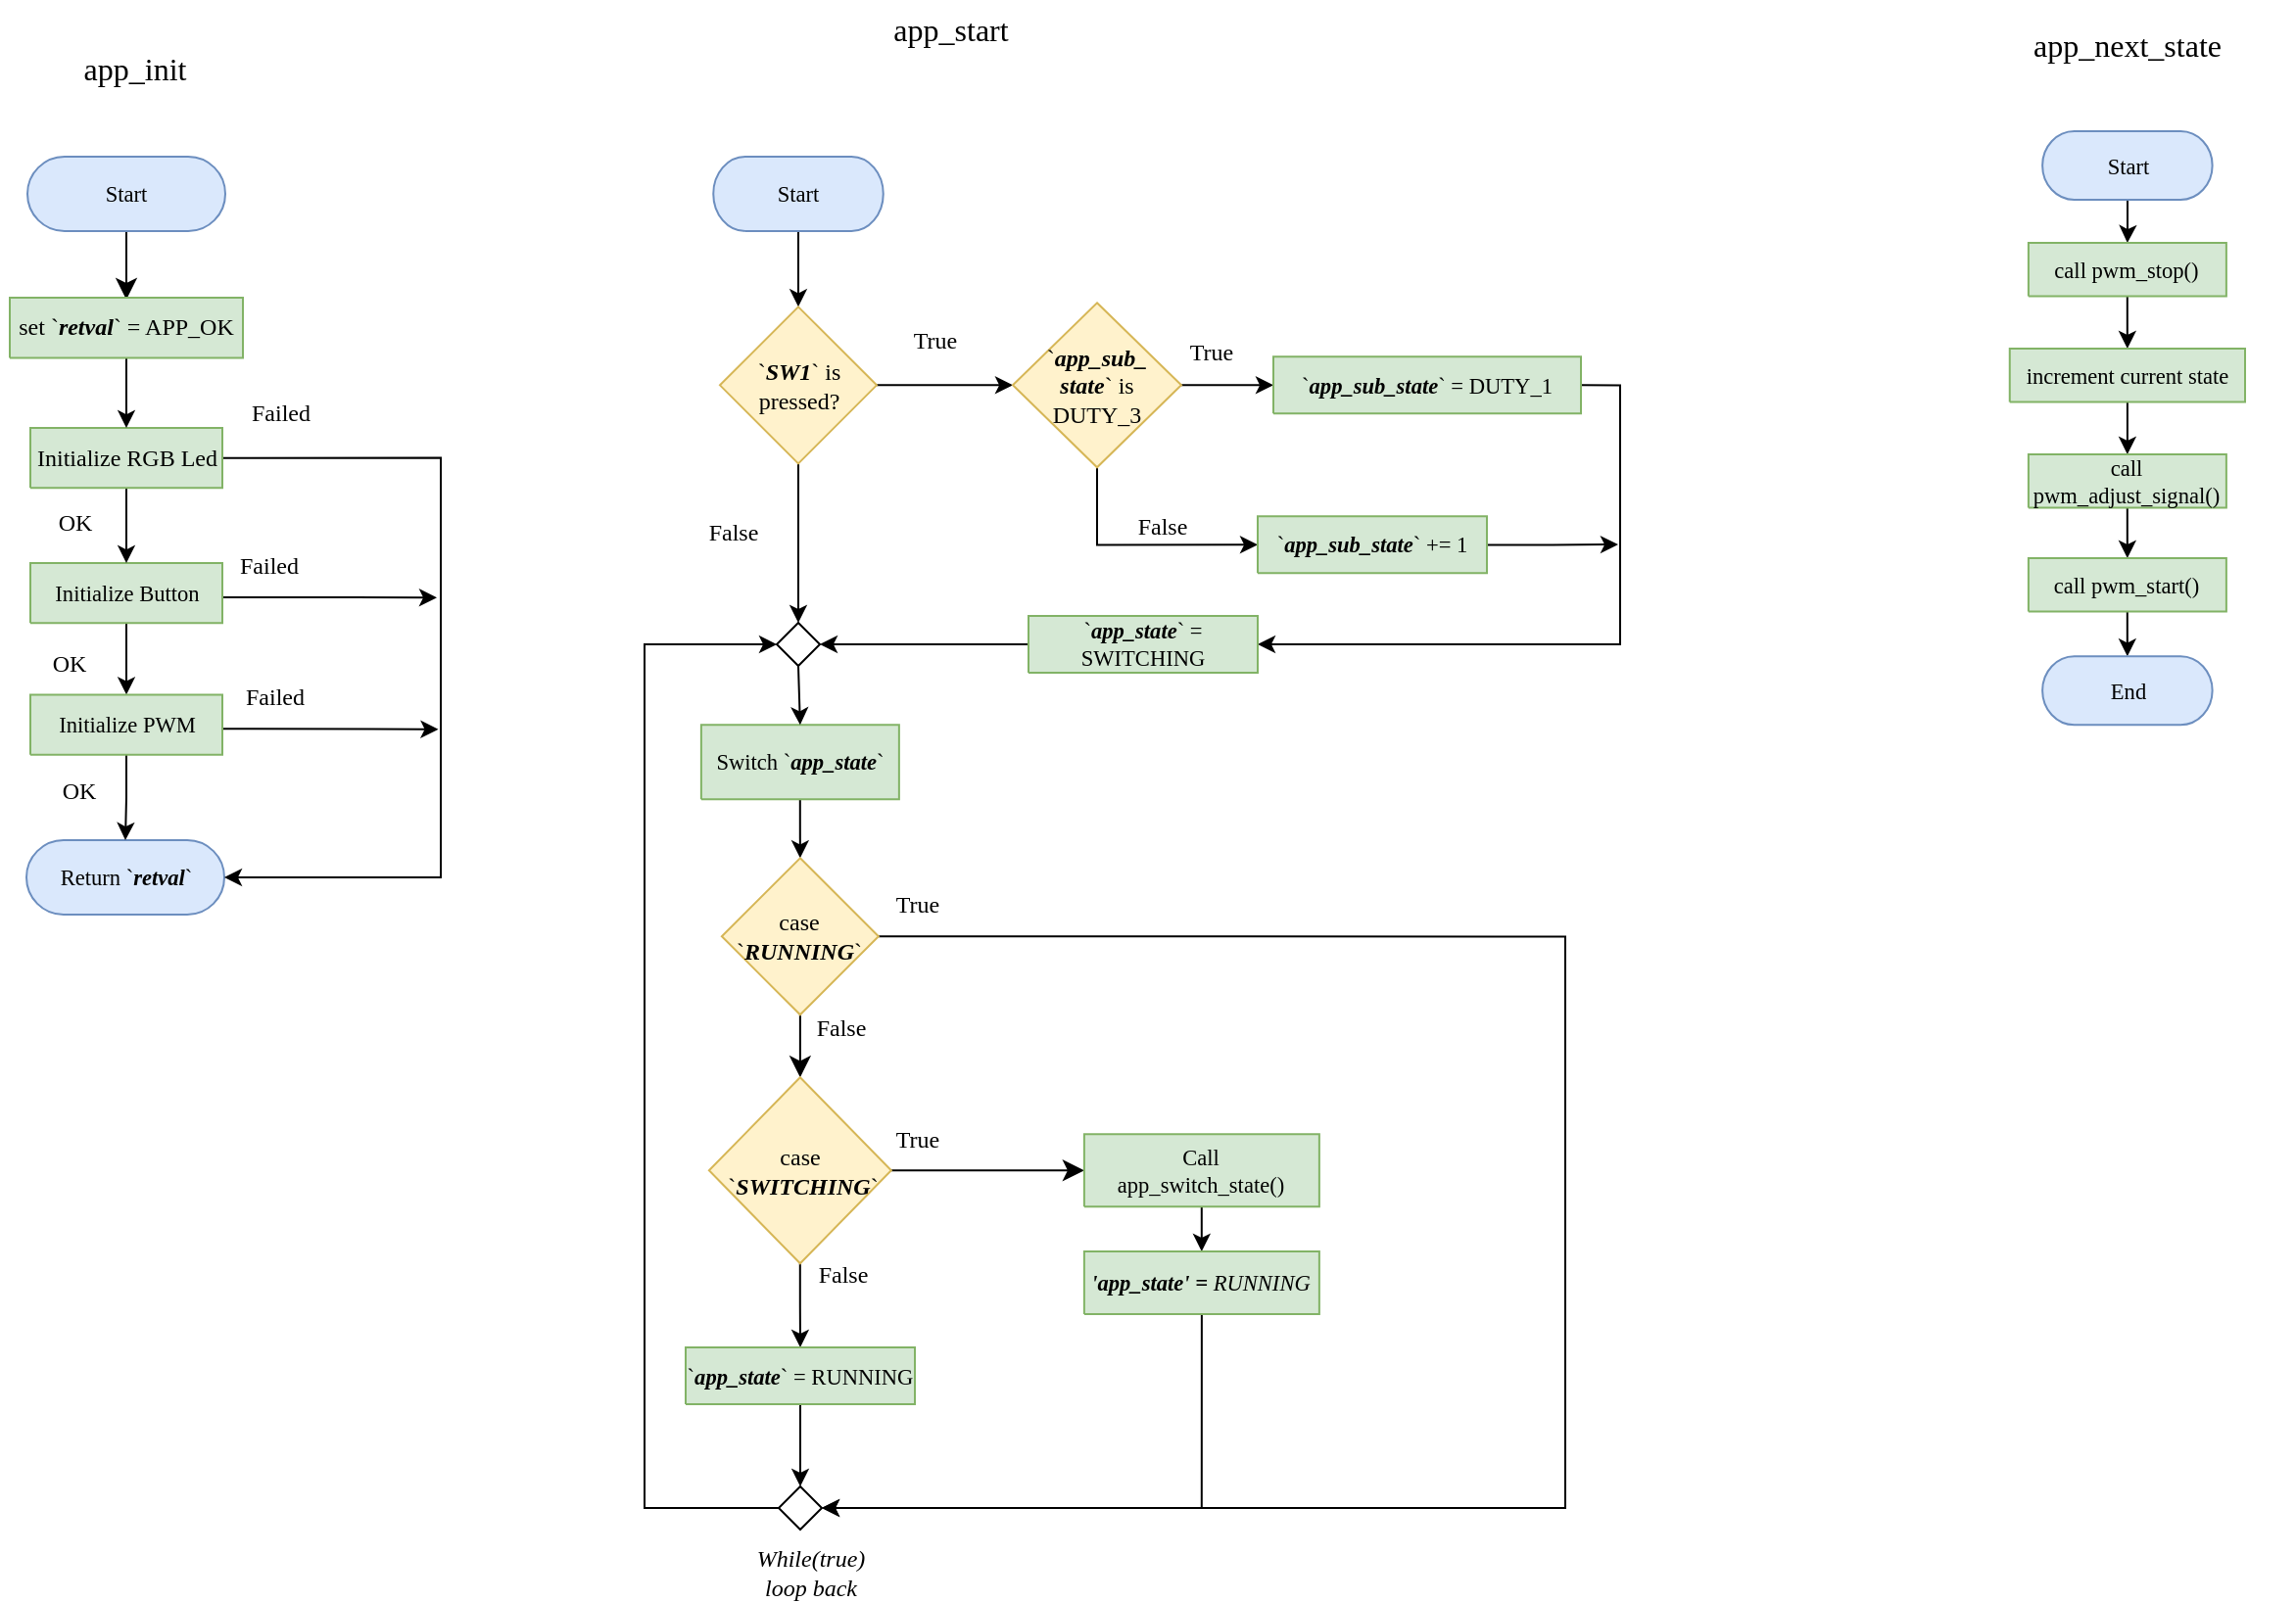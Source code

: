<mxfile version="21.5.0" type="device">
  <diagram name="Page-1" id="7oLeeqB4X83rpsUO6XK-">
    <mxGraphModel dx="1845" dy="2395" grid="0" gridSize="10" guides="1" tooltips="1" connect="1" arrows="1" fold="1" page="1" pageScale="1" pageWidth="827" pageHeight="1169" math="0" shadow="0">
      <root>
        <mxCell id="0" />
        <mxCell id="1" parent="0" />
        <mxCell id="lFIIQ00Y4gTMDogE_Xks-12" style="edgeStyle=none;curved=1;rounded=0;orthogonalLoop=1;jettySize=auto;html=1;entryX=0.5;entryY=0;entryDx=0;entryDy=0;entryPerimeter=0;fontSize=12;startSize=8;endSize=8;" parent="1" source="Cari82qWPhB8FJyJu9n--68" edge="1">
          <mxGeometry relative="1" as="geometry">
            <mxPoint x="-754.5" y="-1004" as="targetPoint" />
          </mxGeometry>
        </mxCell>
        <UserObject label="&lt;div style=&quot;font-size: 1px&quot;&gt;&lt;font style=&quot;font-size: 11.29px; direction: ltr; letter-spacing: 0px; line-height: 120%; opacity: 1;&quot;&gt;Start&lt;br&gt;&lt;/font&gt;&lt;/div&gt;" Function="EN_DIO_Error_T DIO_init(uint8_t pinNumber, EN_DIO_PORT_T portNumber, EN_DIO_DIRECTION_T direction);" tags="Flowchart" id="Cari82qWPhB8FJyJu9n--68">
          <mxCell style="verticalAlign=middle;align=center;overflow=width;vsdxID=30;fillColor=#dae8fc;shape=stencil(tVLREoIgEPwaHnEQxsl3s/9gEpSJwDko7e+DsEkze2l627vdu5uFRaxyHe8FosR5sCcxqMZ3iO0Rpcp0ApQPCLEasUpaEC3Yi2lS3fOojOhsr3HDmObyMtsVcYqS29Qh5FEfklwrM5OXeUa/yjkcAwfr7TDpiyTfXvjkMR+Vw2A998qaBac5tAKHU1hq3i4oNwjRr9ofvayt/+Rk+yX/4iWA159KpXWKxJx/z0Bopfyw+g4=);strokeColor=#6c8ebf;spacingTop=-1;spacingBottom=-1;spacingLeft=-1;spacingRight=-1;points=[[0.5,1,0],[0.5,0,0],[0,0.5,0],[1,0.5,0]];labelBackgroundColor=none;rounded=1;html=1;whiteSpace=wrap;fontFamily=Calibri;" parent="1" vertex="1">
            <mxGeometry x="-805" y="-1077" width="101" height="38" as="geometry" />
          </mxCell>
        </UserObject>
        <mxCell id="MiLEQ-yQkrviwAs_aEzq-80" value="app_init" style="text;html=1;strokeColor=none;fillColor=none;align=center;verticalAlign=middle;whiteSpace=wrap;rounded=0;fontSize=16;fontFamily=Calibri;" parent="1" vertex="1">
          <mxGeometry x="-819" y="-1137" width="138" height="30" as="geometry" />
        </mxCell>
        <mxCell id="VFEfzSZ_7FpAjkqAnIdG-19" style="edgeStyle=orthogonalEdgeStyle;rounded=0;orthogonalLoop=1;jettySize=auto;html=1;entryX=0.5;entryY=0;entryDx=0;entryDy=0;entryPerimeter=0;" edge="1" parent="1" source="Cari82qWPhB8FJyJu9n--73" target="lFIIQ00Y4gTMDogE_Xks-105">
          <mxGeometry relative="1" as="geometry" />
        </mxCell>
        <UserObject label="&lt;div style=&quot;font-size: 1px&quot;&gt;&lt;font style=&quot;font-size: 11.29px; direction: ltr; letter-spacing: 0px; line-height: 120%; opacity: 1;&quot;&gt;Start&lt;br&gt;&lt;/font&gt;&lt;/div&gt;" Function="EN_DIO_Error_T DIO_write(uint8_t pinNumber, EN_DIO_PORT_T portNumber, uint8_t value); " tags="Flowchart" id="Cari82qWPhB8FJyJu9n--73">
          <mxCell style="verticalAlign=middle;align=center;overflow=width;vsdxID=152;fillColor=#dae8fc;shape=stencil(tVLREoIgEPwaHnEQxsl3s/9gEpSJwDko7e+DsEkze2l627vdu5uFRaxyHe8FosR5sCcxqMZ3iO0Rpcp0ApQPCLEasUpaEC3Yi2lS3fOojOhsr3HDmObyMtsVcYqS29Qh5FEfklwrM5OXeUa/yjkcAwfr7TDpiyTfXvjkMR+Vw2A998qaBac5tAKHU1hq3i4oNwjRr9ofvayt/+Rk+yX/4iWA159KpXWKxJx/z0Bopfyw+g4=);strokeColor=#6c8ebf;spacingTop=-1;spacingBottom=-1;spacingLeft=-1;spacingRight=-1;points=[[0.5,1,0],[0.5,0,0],[0,0.5,0],[1,0.5,0]];labelBackgroundColor=none;rounded=1;html=1;whiteSpace=wrap;fontFamily=Calibri;" parent="1" vertex="1">
            <mxGeometry x="223.56" y="-1090" width="86.75" height="35" as="geometry" />
          </mxCell>
        </UserObject>
        <UserObject label="&lt;div style=&quot;font-size: 1px&quot;&gt;&lt;font style=&quot;font-size: 11.29px; direction: ltr; letter-spacing: 0px; line-height: 120%; opacity: 1;&quot;&gt;Return `&lt;i style=&quot;font-weight: bold;&quot;&gt;retval&lt;/i&gt;`&lt;br&gt;&lt;/font&gt;&lt;/div&gt;" Function="EN_DIO_Error_T DIO_init(uint8_t pinNumber, EN_DIO_PORT_T portNumber, EN_DIO_DIRECTION_T direction);" tags="Flowchart" id="lFIIQ00Y4gTMDogE_Xks-2">
          <mxCell style="verticalAlign=middle;align=center;overflow=width;vsdxID=30;fillColor=#dae8fc;shape=stencil(tVLREoIgEPwaHnEQxsl3s/9gEpSJwDko7e+DsEkze2l627vdu5uFRaxyHe8FosR5sCcxqMZ3iO0Rpcp0ApQPCLEasUpaEC3Yi2lS3fOojOhsr3HDmObyMtsVcYqS29Qh5FEfklwrM5OXeUa/yjkcAwfr7TDpiyTfXvjkMR+Vw2A998qaBac5tAKHU1hq3i4oNwjRr9ofvayt/+Rk+yX/4iWA159KpXWKxJx/z0Bopfyw+g4=);strokeColor=#6c8ebf;spacingTop=-1;spacingBottom=-1;spacingLeft=-1;spacingRight=-1;points=[[0.5,1,0],[0.5,0,0],[0,0.5,0],[1,0.5,0]];labelBackgroundColor=none;rounded=1;html=1;whiteSpace=wrap;fontFamily=Calibri;" parent="1" vertex="1">
            <mxGeometry x="-805.5" y="-728" width="101" height="38" as="geometry" />
          </mxCell>
        </UserObject>
        <mxCell id="VFEfzSZ_7FpAjkqAnIdG-20" style="edgeStyle=orthogonalEdgeStyle;rounded=0;orthogonalLoop=1;jettySize=auto;html=1;entryX=0.5;entryY=0;entryDx=0;entryDy=0;entryPerimeter=0;" edge="1" parent="1" source="lFIIQ00Y4gTMDogE_Xks-105" target="VFEfzSZ_7FpAjkqAnIdG-13">
          <mxGeometry relative="1" as="geometry" />
        </mxCell>
        <UserObject label="&lt;div style=&quot;font-size: 1px&quot;&gt;&lt;font style=&quot;font-size: 11.29px; direction: ltr; letter-spacing: 0px; line-height: 120%; opacity: 1;&quot;&gt;call pwm_stop()&lt;/font&gt;&lt;/div&gt;" Function="EN_DIO_Error_T DIO_port_write(EN_DIO_PORT_T portNumber, uint8_t byte, uint8_t mask)" tags="Flowchart" id="lFIIQ00Y4gTMDogE_Xks-105">
          <mxCell style="verticalAlign=middle;align=center;overflow=width;vsdxID=309;fillColor=#d5e8d4;shape=stencil(nZBLDoAgDERP0z3SIyjew0SURgSD+Lu9kMZoXLhwN9O+tukAlrNpJg1SzDH4QW/URgNYgZTkjA4UkwJUgGXng+6DX1zLfmoymdXo17xh5zmRJ6Q42BWCfc2oJfdAr+Yv+AP9Cb7OJ3H/2JG1HNGz/84klThPVCc=);strokeColor=#82b366;spacingTop=-1;spacingBottom=-1;spacingLeft=-1;spacingRight=-1;points=[[0,0.5,0],[1,0.5,0],[0.5,1,0],[0.5,0,0]];labelBackgroundColor=none;rounded=1;html=1;whiteSpace=wrap;fontFamily=Calibri;" parent="1" vertex="1">
            <mxGeometry x="216.44" y="-1033" width="101" height="27.3" as="geometry" />
          </mxCell>
        </UserObject>
        <mxCell id="2uxIIXQYkivUfwEPlcb4-50" value="" style="edgeStyle=orthogonalEdgeStyle;rounded=0;orthogonalLoop=1;jettySize=auto;html=1;" parent="1" edge="1">
          <mxGeometry relative="1" as="geometry">
            <mxPoint x="-737.5" y="-851.975" as="sourcePoint" />
            <mxPoint x="-596" y="-851.85" as="targetPoint" />
            <Array as="points">
              <mxPoint x="-638" y="-852" />
              <mxPoint x="-638" y="-852" />
            </Array>
          </mxGeometry>
        </mxCell>
        <mxCell id="2uxIIXQYkivUfwEPlcb4-53" style="edgeStyle=orthogonalEdgeStyle;rounded=0;orthogonalLoop=1;jettySize=auto;html=1;entryX=0.5;entryY=0;entryDx=0;entryDy=0;entryPerimeter=0;" parent="1" source="3IBphvjYudPTPOBFQOcQ-1" target="VOM82OgJhgnwIrokfdzb-215" edge="1">
          <mxGeometry relative="1" as="geometry">
            <mxPoint x="-755" y="-794" as="targetPoint" />
          </mxGeometry>
        </mxCell>
        <UserObject label="&lt;div style=&quot;&quot;&gt;&lt;span style=&quot;font-size: 11.29px;&quot;&gt;Initialize Button&lt;/span&gt;&lt;/div&gt;" Function="EN_DIO_Error_T DIO_toggle(uint8_t pinNumber, EN_DIO_PORT_T portNumber);  " tags="Flowchart" id="3IBphvjYudPTPOBFQOcQ-1">
          <mxCell style="verticalAlign=middle;align=center;overflow=width;vsdxID=274;fillColor=#d5e8d4;shape=stencil(nZBLDoAgDERP0z3SIyjew0SURgSD+Lu9kMZoXLhwN9O+tukAlrNpJg1SzDH4QW/URgNYgZTkjA4UkwJUgGXng+6DX1zLfmoymdXo17xh5zmRJ6Q42BWCfc2oJfdAr+Yv+AP9Cb7OJ3H/2JG1HNGz/84klThPVCc=);strokeColor=#82b366;spacingTop=-1;spacingBottom=-1;spacingLeft=-1;spacingRight=-1;points=[[0,0.5,0],[1,0.5,0],[0.5,1,0],[0.5,0,0]];labelBackgroundColor=none;rounded=1;html=1;whiteSpace=wrap;fontFamily=Calibri;" parent="1" vertex="1">
            <mxGeometry x="-803.5" y="-869.48" width="98" height="30.65" as="geometry" />
          </mxCell>
        </UserObject>
        <mxCell id="2uxIIXQYkivUfwEPlcb4-4" value="app_next_state" style="text;html=1;strokeColor=none;fillColor=none;align=center;verticalAlign=middle;whiteSpace=wrap;rounded=0;fontSize=16;fontColor=#000000;fontFamily=Calibri;" parent="1" vertex="1">
          <mxGeometry x="181.94" y="-1149" width="170" height="30" as="geometry" />
        </mxCell>
        <mxCell id="2uxIIXQYkivUfwEPlcb4-56" style="edgeStyle=orthogonalEdgeStyle;rounded=0;orthogonalLoop=1;jettySize=auto;html=1;entryX=0.5;entryY=0;entryDx=0;entryDy=0;entryPerimeter=0;" parent="1" source="2uxIIXQYkivUfwEPlcb4-45" target="3IBphvjYudPTPOBFQOcQ-1" edge="1">
          <mxGeometry relative="1" as="geometry" />
        </mxCell>
        <mxCell id="VFEfzSZ_7FpAjkqAnIdG-7" style="edgeStyle=orthogonalEdgeStyle;rounded=0;orthogonalLoop=1;jettySize=auto;html=1;entryX=1;entryY=0.5;entryDx=0;entryDy=0;entryPerimeter=0;exitX=1;exitY=0.5;exitDx=0;exitDy=0;exitPerimeter=0;" edge="1" parent="1" source="2uxIIXQYkivUfwEPlcb4-45" target="lFIIQ00Y4gTMDogE_Xks-2">
          <mxGeometry relative="1" as="geometry">
            <Array as="points">
              <mxPoint x="-594" y="-923" />
              <mxPoint x="-594" y="-709" />
            </Array>
          </mxGeometry>
        </mxCell>
        <UserObject label="&lt;div style=&quot;&quot;&gt;Initialize RGB Led&lt;br&gt;&lt;/div&gt;" Function="EN_DIO_Error_T DIO_toggle(uint8_t pinNumber, EN_DIO_PORT_T portNumber);  " tags="Flowchart" id="2uxIIXQYkivUfwEPlcb4-45">
          <mxCell style="verticalAlign=middle;align=center;overflow=width;vsdxID=274;fillColor=#d5e8d4;shape=stencil(nZBLDoAgDERP0z3SIyjew0SURgSD+Lu9kMZoXLhwN9O+tukAlrNpJg1SzDH4QW/URgNYgZTkjA4UkwJUgGXng+6DX1zLfmoymdXo17xh5zmRJ6Q42BWCfc2oJfdAr+Yv+AP9Cb7OJ3H/2JG1HNGz/84klThPVCc=);strokeColor=#82b366;spacingTop=-1;spacingBottom=-1;spacingLeft=-1;spacingRight=-1;points=[[0,0.5,0],[1,0.5,0],[0.5,1,0],[0.5,0,0]];labelBackgroundColor=none;rounded=1;html=1;whiteSpace=wrap;fontFamily=Calibri;" parent="1" vertex="1">
            <mxGeometry x="-803.5" y="-938.49" width="98" height="30.65" as="geometry" />
          </mxCell>
        </UserObject>
        <mxCell id="2uxIIXQYkivUfwEPlcb4-58" style="edgeStyle=orthogonalEdgeStyle;rounded=0;orthogonalLoop=1;jettySize=auto;html=1;entryX=0.5;entryY=0;entryDx=0;entryDy=0;entryPerimeter=0;" parent="1" source="2uxIIXQYkivUfwEPlcb4-46" target="2uxIIXQYkivUfwEPlcb4-45" edge="1">
          <mxGeometry relative="1" as="geometry" />
        </mxCell>
        <UserObject label="&lt;div style=&quot;&quot;&gt;set `&lt;i style=&quot;font-weight: bold;&quot;&gt;retval&lt;/i&gt;` = APP_OK&lt;br&gt;&lt;/div&gt;" Function="EN_DIO_Error_T DIO_toggle(uint8_t pinNumber, EN_DIO_PORT_T portNumber);  " tags="Flowchart" id="2uxIIXQYkivUfwEPlcb4-46">
          <mxCell style="verticalAlign=middle;align=center;overflow=width;vsdxID=274;fillColor=#d5e8d4;shape=stencil(nZBLDoAgDERP0z3SIyjew0SURgSD+Lu9kMZoXLhwN9O+tukAlrNpJg1SzDH4QW/URgNYgZTkjA4UkwJUgGXng+6DX1zLfmoymdXo17xh5zmRJ6Q42BWCfc2oJfdAr+Yv+AP9Cb7OJ3H/2JG1HNGz/84klThPVCc=);strokeColor=#82b366;spacingTop=-1;spacingBottom=-1;spacingLeft=-1;spacingRight=-1;points=[[0,0.5,0],[1,0.5,0],[0.5,1,0],[0.5,0,0]];labelBackgroundColor=none;rounded=1;html=1;whiteSpace=wrap;fontFamily=Calibri;" parent="1" vertex="1">
            <mxGeometry x="-814" y="-1004.96" width="119" height="30.65" as="geometry" />
          </mxCell>
        </UserObject>
        <mxCell id="2uxIIXQYkivUfwEPlcb4-47" value="OK" style="text;html=1;strokeColor=none;fillColor=none;align=center;verticalAlign=middle;whiteSpace=wrap;rounded=0;fontSize=12;fontFamily=Calibri;" parent="1" vertex="1">
          <mxGeometry x="-803.5" y="-826.48" width="39" height="16" as="geometry" />
        </mxCell>
        <mxCell id="2uxIIXQYkivUfwEPlcb4-48" value="Failed" style="text;html=1;strokeColor=none;fillColor=none;align=center;verticalAlign=middle;whiteSpace=wrap;rounded=0;fontSize=12;fontFamily=Calibri;" parent="1" vertex="1">
          <mxGeometry x="-695" y="-954.49" width="39" height="16" as="geometry" />
        </mxCell>
        <mxCell id="2uxIIXQYkivUfwEPlcb4-52" value="Failed" style="text;html=1;strokeColor=none;fillColor=none;align=center;verticalAlign=middle;whiteSpace=wrap;rounded=0;fontSize=12;fontFamily=Calibri;" parent="1" vertex="1">
          <mxGeometry x="-701" y="-875.84" width="39" height="16" as="geometry" />
        </mxCell>
        <mxCell id="2uxIIXQYkivUfwEPlcb4-54" value="OK" style="text;html=1;strokeColor=none;fillColor=none;align=center;verticalAlign=middle;whiteSpace=wrap;rounded=0;fontSize=12;fontFamily=Calibri;" parent="1" vertex="1">
          <mxGeometry x="-800.5" y="-898" width="39" height="16" as="geometry" />
        </mxCell>
        <mxCell id="_9m3csE_K2MhUG1u3_6k-1" value="app_start" style="text;html=1;strokeColor=none;fillColor=none;align=center;verticalAlign=middle;whiteSpace=wrap;rounded=0;fontSize=16;fontColor=#000000;fontFamily=Calibri;" parent="1" vertex="1">
          <mxGeometry x="-408.69" y="-1157" width="151" height="30" as="geometry" />
        </mxCell>
        <mxCell id="VOM82OgJhgnwIrokfdzb-145" style="edgeStyle=orthogonalEdgeStyle;rounded=0;orthogonalLoop=1;jettySize=auto;html=1;entryX=0.5;entryY=0;entryDx=0;entryDy=0;" parent="1" source="VOM82OgJhgnwIrokfdzb-146" target="VOM82OgJhgnwIrokfdzb-149" edge="1">
          <mxGeometry relative="1" as="geometry">
            <mxPoint x="-411.5" y="-1041" as="targetPoint" />
          </mxGeometry>
        </mxCell>
        <UserObject label="&lt;div style=&quot;font-size: 1px&quot;&gt;&lt;font style=&quot;font-size: 11.29px; direction: ltr; letter-spacing: 0px; line-height: 120%; opacity: 1;&quot;&gt;Start&lt;br&gt;&lt;/font&gt;&lt;/div&gt;" Function="EN_DIO_Error_T DIO_write(uint8_t pinNumber, EN_DIO_PORT_T portNumber, uint8_t value); " tags="Flowchart" id="VOM82OgJhgnwIrokfdzb-146">
          <mxCell style="verticalAlign=middle;align=center;overflow=width;vsdxID=152;fillColor=#dae8fc;shape=stencil(tVLREoIgEPwaHnEQxsl3s/9gEpSJwDko7e+DsEkze2l627vdu5uFRaxyHe8FosR5sCcxqMZ3iO0Rpcp0ApQPCLEasUpaEC3Yi2lS3fOojOhsr3HDmObyMtsVcYqS29Qh5FEfklwrM5OXeUa/yjkcAwfr7TDpiyTfXvjkMR+Vw2A998qaBac5tAKHU1hq3i4oNwjRr9ofvayt/+Rk+yX/4iWA159KpXWKxJx/z0Bopfyw+g4=);strokeColor=#6c8ebf;spacingTop=-1;spacingBottom=-1;spacingLeft=-1;spacingRight=-1;points=[[0.5,1,0],[0.5,0,0],[0,0.5,0],[1,0.5,0]];labelBackgroundColor=none;rounded=1;html=1;whiteSpace=wrap;fontFamily=Calibri;" parent="1" vertex="1">
            <mxGeometry x="-454.876" y="-1077" width="86.752" height="38" as="geometry" />
          </mxCell>
        </UserObject>
        <mxCell id="VOM82OgJhgnwIrokfdzb-147" value="" style="edgeStyle=orthogonalEdgeStyle;rounded=0;orthogonalLoop=1;jettySize=auto;html=1;" parent="1" source="VOM82OgJhgnwIrokfdzb-149" target="VOM82OgJhgnwIrokfdzb-154" edge="1">
          <mxGeometry relative="1" as="geometry" />
        </mxCell>
        <mxCell id="VOM82OgJhgnwIrokfdzb-148" value="" style="edgeStyle=orthogonalEdgeStyle;rounded=0;orthogonalLoop=1;jettySize=auto;html=1;" parent="1" source="VOM82OgJhgnwIrokfdzb-149" target="VOM82OgJhgnwIrokfdzb-161" edge="1">
          <mxGeometry relative="1" as="geometry" />
        </mxCell>
        <mxCell id="VOM82OgJhgnwIrokfdzb-149" value="`&lt;b&gt;&lt;i&gt;SW1&lt;/i&gt;&lt;/b&gt;` is&lt;br&gt;pressed?" style="rhombus;whiteSpace=wrap;html=1;fontSize=12;fontFamily=Calibri;fillColor=#fff2cc;strokeColor=#d6b656;" parent="1" vertex="1">
          <mxGeometry x="-451.5" y="-1000.33" width="80" height="80" as="geometry" />
        </mxCell>
        <mxCell id="VOM82OgJhgnwIrokfdzb-150" value="True" style="text;html=1;strokeColor=none;fillColor=none;align=center;verticalAlign=middle;whiteSpace=wrap;rounded=0;fontSize=12;fontFamily=Calibri;" parent="1" vertex="1">
          <mxGeometry x="-361" y="-990.83" width="39" height="16" as="geometry" />
        </mxCell>
        <mxCell id="VOM82OgJhgnwIrokfdzb-151" value="False" style="text;html=1;strokeColor=none;fillColor=none;align=center;verticalAlign=middle;whiteSpace=wrap;rounded=0;fontSize=12;fontFamily=Calibri;" parent="1" vertex="1">
          <mxGeometry x="-464" y="-893.33" width="39" height="16" as="geometry" />
        </mxCell>
        <mxCell id="VOM82OgJhgnwIrokfdzb-152" value="" style="edgeStyle=orthogonalEdgeStyle;rounded=0;orthogonalLoop=1;jettySize=auto;html=1;" parent="1" source="VOM82OgJhgnwIrokfdzb-154" target="VOM82OgJhgnwIrokfdzb-156" edge="1">
          <mxGeometry relative="1" as="geometry" />
        </mxCell>
        <mxCell id="VOM82OgJhgnwIrokfdzb-153" style="edgeStyle=orthogonalEdgeStyle;rounded=0;orthogonalLoop=1;jettySize=auto;html=1;entryX=0;entryY=0.5;entryDx=0;entryDy=0;entryPerimeter=0;exitX=0.5;exitY=1;exitDx=0;exitDy=0;" parent="1" source="VOM82OgJhgnwIrokfdzb-154" target="VOM82OgJhgnwIrokfdzb-158" edge="1">
          <mxGeometry relative="1" as="geometry">
            <mxPoint x="-243.143" y="-878.854" as="targetPoint" />
          </mxGeometry>
        </mxCell>
        <mxCell id="VOM82OgJhgnwIrokfdzb-154" value="`&lt;b&gt;&lt;i&gt;app_sub_&lt;br&gt;state&lt;/i&gt;&lt;/b&gt;` is&lt;br&gt;DUTY_3" style="rhombus;whiteSpace=wrap;html=1;fontSize=12;fontFamily=Calibri;fillColor=#fff2cc;strokeColor=#d6b656;" parent="1" vertex="1">
          <mxGeometry x="-302" y="-1002.33" width="86" height="84" as="geometry" />
        </mxCell>
        <mxCell id="VOM82OgJhgnwIrokfdzb-155" style="edgeStyle=orthogonalEdgeStyle;rounded=0;orthogonalLoop=1;jettySize=auto;html=1;exitX=1;exitY=0.5;exitDx=0;exitDy=0;exitPerimeter=0;entryX=1;entryY=0.5;entryDx=0;entryDy=0;entryPerimeter=0;" parent="1" source="VOM82OgJhgnwIrokfdzb-156" target="VOM82OgJhgnwIrokfdzb-165" edge="1">
          <mxGeometry relative="1" as="geometry" />
        </mxCell>
        <UserObject label="&lt;div style=&quot;font-size: 1px&quot;&gt;&lt;font style=&quot;font-size: 11.29px; direction: ltr; letter-spacing: 0px; line-height: 120%; opacity: 1;&quot;&gt;`&lt;i style=&quot;font-weight: bold;&quot;&gt;app_sub_state&lt;/i&gt;` = DUTY_1&lt;/font&gt;&lt;/div&gt;" Function="EN_DIO_Error_T DIO_port_write(EN_DIO_PORT_T portNumber, uint8_t byte, uint8_t mask)" tags="Flowchart" id="VOM82OgJhgnwIrokfdzb-156">
          <mxCell style="verticalAlign=middle;align=center;overflow=width;vsdxID=309;fillColor=#d5e8d4;shape=stencil(nZBLDoAgDERP0z3SIyjew0SURgSD+Lu9kMZoXLhwN9O+tukAlrNpJg1SzDH4QW/URgNYgZTkjA4UkwJUgGXng+6DX1zLfmoymdXo17xh5zmRJ6Q42BWCfc2oJfdAr+Yv+AP9Cb7OJ3H/2JG1HNGz/84klThPVCc=);strokeColor=#82b366;spacingTop=-1;spacingBottom=-1;spacingLeft=-1;spacingRight=-1;points=[[0,0.5,0],[1,0.5,0],[0.5,1,0],[0.5,0,0]];labelBackgroundColor=none;rounded=1;html=1;whiteSpace=wrap;fontFamily=Calibri;" parent="1" vertex="1">
            <mxGeometry x="-169" y="-974.83" width="157" height="29" as="geometry" />
          </mxCell>
        </UserObject>
        <mxCell id="VOM82OgJhgnwIrokfdzb-157" style="edgeStyle=orthogonalEdgeStyle;rounded=0;orthogonalLoop=1;jettySize=auto;html=1;" parent="1" source="VOM82OgJhgnwIrokfdzb-158" edge="1">
          <mxGeometry relative="1" as="geometry">
            <mxPoint x="7" y="-879" as="targetPoint" />
          </mxGeometry>
        </mxCell>
        <UserObject label="&lt;div style=&quot;font-size: 1px&quot;&gt;&lt;font style=&quot;font-size: 11.29px; direction: ltr; letter-spacing: 0px; line-height: 120%; opacity: 1;&quot;&gt;`&lt;i style=&quot;font-weight: bold;&quot;&gt;app_sub_state&lt;/i&gt;` += 1&lt;/font&gt;&lt;/div&gt;" Function="EN_DIO_Error_T DIO_port_write(EN_DIO_PORT_T portNumber, uint8_t byte, uint8_t mask)" tags="Flowchart" id="VOM82OgJhgnwIrokfdzb-158">
          <mxCell style="verticalAlign=middle;align=center;overflow=width;vsdxID=309;fillColor=#d5e8d4;shape=stencil(nZBLDoAgDERP0z3SIyjew0SURgSD+Lu9kMZoXLhwN9O+tukAlrNpJg1SzDH4QW/URgNYgZTkjA4UkwJUgGXng+6DX1zLfmoymdXo17xh5zmRJ6Q42BWCfc2oJfdAr+Yv+AP9Cb7OJ3H/2JG1HNGz/84klThPVCc=);strokeColor=#82b366;spacingTop=-1;spacingBottom=-1;spacingLeft=-1;spacingRight=-1;points=[[0,0.5,0],[1,0.5,0],[0.5,1,0],[0.5,0,0]];labelBackgroundColor=none;rounded=1;html=1;whiteSpace=wrap;fontFamily=Calibri;" parent="1" vertex="1">
            <mxGeometry x="-177" y="-893.33" width="117" height="29" as="geometry" />
          </mxCell>
        </UserObject>
        <mxCell id="VOM82OgJhgnwIrokfdzb-159" value="True" style="text;html=1;strokeColor=none;fillColor=none;align=center;verticalAlign=middle;whiteSpace=wrap;rounded=0;fontSize=12;fontFamily=Calibri;" parent="1" vertex="1">
          <mxGeometry x="-220" y="-984.68" width="39" height="16" as="geometry" />
        </mxCell>
        <mxCell id="VOM82OgJhgnwIrokfdzb-160" value="False" style="text;html=1;strokeColor=none;fillColor=none;align=center;verticalAlign=middle;whiteSpace=wrap;rounded=0;fontSize=12;fontFamily=Calibri;" parent="1" vertex="1">
          <mxGeometry x="-245" y="-896.33" width="39" height="16" as="geometry" />
        </mxCell>
        <mxCell id="VOM82OgJhgnwIrokfdzb-161" value="" style="rhombus;whiteSpace=wrap;html=1;" parent="1" vertex="1">
          <mxGeometry x="-422.5" y="-839.0" width="22" height="22" as="geometry" />
        </mxCell>
        <mxCell id="VOM82OgJhgnwIrokfdzb-164" value="" style="edgeStyle=orthogonalEdgeStyle;rounded=0;orthogonalLoop=1;jettySize=auto;html=1;" parent="1" source="VOM82OgJhgnwIrokfdzb-165" target="VOM82OgJhgnwIrokfdzb-161" edge="1">
          <mxGeometry relative="1" as="geometry" />
        </mxCell>
        <UserObject label="&lt;div style=&quot;font-size: 1px&quot;&gt;&lt;font style=&quot;font-size: 11.29px; direction: ltr; letter-spacing: 0px; line-height: 120%; opacity: 1;&quot;&gt;`&lt;i style=&quot;font-weight: bold;&quot;&gt;app_state&lt;/i&gt;` = SWITCHING&lt;/font&gt;&lt;/div&gt;" Function="EN_DIO_Error_T DIO_port_write(EN_DIO_PORT_T portNumber, uint8_t byte, uint8_t mask)" tags="Flowchart" id="VOM82OgJhgnwIrokfdzb-165">
          <mxCell style="verticalAlign=middle;align=center;overflow=width;vsdxID=309;fillColor=#d5e8d4;shape=stencil(nZBLDoAgDERP0z3SIyjew0SURgSD+Lu9kMZoXLhwN9O+tukAlrNpJg1SzDH4QW/URgNYgZTkjA4UkwJUgGXng+6DX1zLfmoymdXo17xh5zmRJ6Q42BWCfc2oJfdAr+Yv+AP9Cb7OJ3H/2JG1HNGz/84klThPVCc=);strokeColor=#82b366;spacingTop=-1;spacingBottom=-1;spacingLeft=-1;spacingRight=-1;points=[[0,0.5,0],[1,0.5,0],[0.5,1,0],[0.5,0,0]];labelBackgroundColor=none;rounded=1;html=1;whiteSpace=wrap;fontFamily=Calibri;" parent="1" vertex="1">
            <mxGeometry x="-294" y="-842.5" width="117" height="29" as="geometry" />
          </mxCell>
        </UserObject>
        <mxCell id="VOM82OgJhgnwIrokfdzb-166" style="edgeStyle=orthogonalEdgeStyle;rounded=0;orthogonalLoop=1;jettySize=auto;html=1;entryX=0.5;entryY=0;entryDx=0;entryDy=0;" parent="1" source="VOM82OgJhgnwIrokfdzb-167" target="VOM82OgJhgnwIrokfdzb-170" edge="1">
          <mxGeometry relative="1" as="geometry" />
        </mxCell>
        <UserObject label="&lt;div style=&quot;font-size: 1px&quot;&gt;&lt;font style=&quot;font-size: 11.29px; direction: ltr; letter-spacing: 0px; line-height: 120%; opacity: 1;&quot;&gt;Switch `&lt;b&gt;&lt;i&gt;app_state&lt;/i&gt;&lt;/b&gt;`&lt;br&gt;&lt;/font&gt;&lt;/div&gt;" Function="EN_DIO_Error_T DIO_port_write(EN_DIO_PORT_T portNumber, uint8_t byte, uint8_t mask)" tags="Flowchart" id="VOM82OgJhgnwIrokfdzb-167">
          <mxCell style="verticalAlign=middle;align=center;overflow=width;vsdxID=309;fillColor=#d5e8d4;shape=stencil(nZBLDoAgDERP0z3SIyjew0SURgSD+Lu9kMZoXLhwN9O+tukAlrNpJg1SzDH4QW/URgNYgZTkjA4UkwJUgGXng+6DX1zLfmoymdXo17xh5zmRJ6Q42BWCfc2oJfdAr+Yv+AP9Cb7OJ3H/2JG1HNGz/84klThPVCc=);strokeColor=#82b366;spacingTop=-1;spacingBottom=-1;spacingLeft=-1;spacingRight=-1;points=[[0,0.5,0],[1,0.5,0],[0.5,1,0],[0.5,0,0]];labelBackgroundColor=none;rounded=1;html=1;whiteSpace=wrap;fontFamily=Calibri;" parent="1" vertex="1">
            <mxGeometry x="-461.06" y="-786.85" width="101" height="38" as="geometry" />
          </mxCell>
        </UserObject>
        <mxCell id="VOM82OgJhgnwIrokfdzb-168" style="edgeStyle=none;curved=1;rounded=0;orthogonalLoop=1;jettySize=auto;html=1;entryX=0.5;entryY=0;entryDx=0;entryDy=0;fontSize=12;startSize=8;endSize=8;" parent="1" source="VOM82OgJhgnwIrokfdzb-170" target="VOM82OgJhgnwIrokfdzb-173" edge="1">
          <mxGeometry relative="1" as="geometry" />
        </mxCell>
        <mxCell id="VOM82OgJhgnwIrokfdzb-169" style="edgeStyle=orthogonalEdgeStyle;rounded=0;orthogonalLoop=1;jettySize=auto;html=1;exitX=1;exitY=0.5;exitDx=0;exitDy=0;entryX=1;entryY=0.5;entryDx=0;entryDy=0;" parent="1" source="VOM82OgJhgnwIrokfdzb-170" target="VOM82OgJhgnwIrokfdzb-185" edge="1">
          <mxGeometry relative="1" as="geometry">
            <Array as="points">
              <mxPoint x="-20" y="-679" />
              <mxPoint x="-20" y="-387" />
            </Array>
          </mxGeometry>
        </mxCell>
        <mxCell id="VOM82OgJhgnwIrokfdzb-170" value="case `&lt;b&gt;&lt;i&gt;RUNNING&lt;/i&gt;&lt;/b&gt;`" style="rhombus;whiteSpace=wrap;html=1;fontSize=12;fontFamily=Calibri;fillColor=#fff2cc;strokeColor=#d6b656;" parent="1" vertex="1">
          <mxGeometry x="-450.56" y="-718.85" width="80" height="80" as="geometry" />
        </mxCell>
        <mxCell id="VOM82OgJhgnwIrokfdzb-171" style="edgeStyle=none;curved=1;rounded=0;orthogonalLoop=1;jettySize=auto;html=1;entryX=0;entryY=0.5;entryDx=0;entryDy=0;fontSize=12;startSize=8;endSize=8;entryPerimeter=0;" parent="1" source="VOM82OgJhgnwIrokfdzb-173" target="VOM82OgJhgnwIrokfdzb-190" edge="1">
          <mxGeometry relative="1" as="geometry">
            <mxPoint x="-325.06" y="-559.35" as="targetPoint" />
          </mxGeometry>
        </mxCell>
        <mxCell id="VFEfzSZ_7FpAjkqAnIdG-9" value="" style="edgeStyle=orthogonalEdgeStyle;rounded=0;orthogonalLoop=1;jettySize=auto;html=1;" edge="1" parent="1" source="VOM82OgJhgnwIrokfdzb-173" target="VOM82OgJhgnwIrokfdzb-189">
          <mxGeometry relative="1" as="geometry" />
        </mxCell>
        <mxCell id="VOM82OgJhgnwIrokfdzb-173" value="case&lt;br&gt;&amp;nbsp;`&lt;b&gt;&lt;i&gt;SWITCHING&lt;/i&gt;&lt;/b&gt;`" style="rhombus;whiteSpace=wrap;html=1;fontSize=12;fontFamily=Calibri;fillColor=#fff2cc;strokeColor=#d6b656;" parent="1" vertex="1">
          <mxGeometry x="-457.06" y="-606.85" width="93" height="95" as="geometry" />
        </mxCell>
        <mxCell id="VOM82OgJhgnwIrokfdzb-174" value="True" style="text;html=1;strokeColor=none;fillColor=none;align=center;verticalAlign=middle;whiteSpace=wrap;rounded=0;fontSize=12;fontFamily=Calibri;" parent="1" vertex="1">
          <mxGeometry x="-369.69" y="-702.85" width="39" height="16" as="geometry" />
        </mxCell>
        <mxCell id="VOM82OgJhgnwIrokfdzb-175" value="True" style="text;html=1;strokeColor=none;fillColor=none;align=center;verticalAlign=middle;whiteSpace=wrap;rounded=0;fontSize=12;fontFamily=Calibri;" parent="1" vertex="1">
          <mxGeometry x="-369.69" y="-582.85" width="39" height="16" as="geometry" />
        </mxCell>
        <mxCell id="VOM82OgJhgnwIrokfdzb-176" value="False" style="text;html=1;strokeColor=none;fillColor=none;align=center;verticalAlign=middle;whiteSpace=wrap;rounded=0;fontSize=12;fontFamily=Calibri;" parent="1" vertex="1">
          <mxGeometry x="-407.82" y="-514.0" width="39" height="16" as="geometry" />
        </mxCell>
        <mxCell id="VOM82OgJhgnwIrokfdzb-177" value="False" style="text;html=1;strokeColor=none;fillColor=none;align=center;verticalAlign=middle;whiteSpace=wrap;rounded=0;fontSize=12;fontFamily=Calibri;" parent="1" vertex="1">
          <mxGeometry x="-408.69" y="-639.85" width="39" height="16" as="geometry" />
        </mxCell>
        <mxCell id="VOM82OgJhgnwIrokfdzb-184" style="edgeStyle=orthogonalEdgeStyle;rounded=0;orthogonalLoop=1;jettySize=auto;html=1;exitX=0;exitY=0.5;exitDx=0;exitDy=0;entryX=0;entryY=0.5;entryDx=0;entryDy=0;" parent="1" source="VOM82OgJhgnwIrokfdzb-185" target="VOM82OgJhgnwIrokfdzb-161" edge="1">
          <mxGeometry relative="1" as="geometry">
            <Array as="points">
              <mxPoint x="-490" y="-387" />
              <mxPoint x="-490" y="-828" />
            </Array>
          </mxGeometry>
        </mxCell>
        <mxCell id="VOM82OgJhgnwIrokfdzb-185" value="" style="rhombus;whiteSpace=wrap;html=1;" parent="1" vertex="1">
          <mxGeometry x="-421.5" y="-398" width="22" height="22" as="geometry" />
        </mxCell>
        <mxCell id="VOM82OgJhgnwIrokfdzb-186" value="&lt;i&gt;While(true)&lt;br&gt;loop back&lt;/i&gt;" style="text;html=1;strokeColor=none;fillColor=none;align=center;verticalAlign=middle;whiteSpace=wrap;rounded=0;fontSize=12;fontFamily=Calibri;" parent="1" vertex="1">
          <mxGeometry x="-440.5" y="-368" width="70" height="27" as="geometry" />
        </mxCell>
        <mxCell id="VOM82OgJhgnwIrokfdzb-187" style="edgeStyle=orthogonalEdgeStyle;rounded=0;orthogonalLoop=1;jettySize=auto;html=1;entryX=0.5;entryY=0;entryDx=0;entryDy=0;entryPerimeter=0;exitX=0.5;exitY=1;exitDx=0;exitDy=0;" parent="1" source="VOM82OgJhgnwIrokfdzb-161" target="VOM82OgJhgnwIrokfdzb-167" edge="1">
          <mxGeometry relative="1" as="geometry">
            <mxPoint x="-409.5" y="-780" as="sourcePoint" />
          </mxGeometry>
        </mxCell>
        <mxCell id="VOM82OgJhgnwIrokfdzb-188" style="edgeStyle=orthogonalEdgeStyle;rounded=0;orthogonalLoop=1;jettySize=auto;html=1;entryX=0.5;entryY=0;entryDx=0;entryDy=0;" parent="1" source="VOM82OgJhgnwIrokfdzb-189" target="VOM82OgJhgnwIrokfdzb-185" edge="1">
          <mxGeometry relative="1" as="geometry" />
        </mxCell>
        <UserObject label="&lt;div style=&quot;font-size: 1px&quot;&gt;&lt;font style=&quot;font-size: 11.29px; direction: ltr; letter-spacing: 0px; line-height: 120%; opacity: 1;&quot;&gt;`&lt;i style=&quot;font-weight: bold;&quot;&gt;app_state&lt;/i&gt;` = RUNNING&lt;/font&gt;&lt;/div&gt;" Function="EN_DIO_Error_T DIO_port_write(EN_DIO_PORT_T portNumber, uint8_t byte, uint8_t mask)" tags="Flowchart" id="VOM82OgJhgnwIrokfdzb-189">
          <mxCell style="verticalAlign=middle;align=center;overflow=width;vsdxID=309;fillColor=#d5e8d4;shape=stencil(nZBLDoAgDERP0z3SIyjew0SURgSD+Lu9kMZoXLhwN9O+tukAlrNpJg1SzDH4QW/URgNYgZTkjA4UkwJUgGXng+6DX1zLfmoymdXo17xh5zmRJ6Q42BWCfc2oJfdAr+Yv+AP9Cb7OJ3H/2JG1HNGz/84klThPVCc=);strokeColor=#82b366;spacingTop=-1;spacingBottom=-1;spacingLeft=-1;spacingRight=-1;points=[[0,0.5,0],[1,0.5,0],[0.5,1,0],[0.5,0,0]];labelBackgroundColor=none;rounded=1;html=1;whiteSpace=wrap;fontFamily=Calibri;" parent="1" vertex="1">
            <mxGeometry x="-469" y="-469" width="117" height="29" as="geometry" />
          </mxCell>
        </UserObject>
        <mxCell id="VFEfzSZ_7FpAjkqAnIdG-8" value="" style="edgeStyle=orthogonalEdgeStyle;rounded=0;orthogonalLoop=1;jettySize=auto;html=1;" edge="1" parent="1" source="VOM82OgJhgnwIrokfdzb-190" target="VOM82OgJhgnwIrokfdzb-195">
          <mxGeometry relative="1" as="geometry" />
        </mxCell>
        <UserObject label="&lt;div style=&quot;font-size: 1px&quot;&gt;&lt;font style=&quot;font-size: 11.29px; direction: ltr; letter-spacing: 0px; line-height: 120%; opacity: 1;&quot;&gt;Call&lt;/font&gt;&lt;/div&gt;&lt;div style=&quot;font-size: 1px&quot;&gt;&lt;font style=&quot;font-size: 11.29px; direction: ltr; letter-spacing: 0px; line-height: 120%; opacity: 1;&quot;&gt;app_switch_state()&lt;/font&gt;&lt;/div&gt;" Function="EN_DIO_Error_T DIO_port_write(EN_DIO_PORT_T portNumber, uint8_t byte, uint8_t mask)" tags="Flowchart" id="VOM82OgJhgnwIrokfdzb-190">
          <mxCell style="verticalAlign=middle;align=center;overflow=width;vsdxID=309;fillColor=#d5e8d4;shape=stencil(nZBLDoAgDERP0z3SIyjew0SURgSD+Lu9kMZoXLhwN9O+tukAlrNpJg1SzDH4QW/URgNYgZTkjA4UkwJUgGXng+6DX1zLfmoymdXo17xh5zmRJ6Q42BWCfc2oJfdAr+Yv+AP9Cb7OJ3H/2JG1HNGz/84klThPVCc=);strokeColor=#82b366;spacingTop=-1;spacingBottom=-1;spacingLeft=-1;spacingRight=-1;points=[[0,0.5,0],[1,0.5,0],[0.5,1,0],[0.5,0,0]];labelBackgroundColor=none;rounded=1;html=1;whiteSpace=wrap;fontFamily=Calibri;" parent="1" vertex="1">
            <mxGeometry x="-265.56" y="-577.85" width="120" height="37" as="geometry" />
          </mxCell>
        </UserObject>
        <mxCell id="VFEfzSZ_7FpAjkqAnIdG-11" style="edgeStyle=orthogonalEdgeStyle;rounded=0;orthogonalLoop=1;jettySize=auto;html=1;entryX=1;entryY=0.5;entryDx=0;entryDy=0;exitX=0.5;exitY=1;exitDx=0;exitDy=0;exitPerimeter=0;" edge="1" parent="1" source="VOM82OgJhgnwIrokfdzb-195" target="VOM82OgJhgnwIrokfdzb-185">
          <mxGeometry relative="1" as="geometry" />
        </mxCell>
        <UserObject label="&lt;div style=&quot;&quot;&gt;&lt;span style=&quot;border-color: var(--border-color); font-size: 11.29px;&quot;&gt;&lt;i style=&quot;border-color: var(--border-color);&quot;&gt;&lt;b&gt;&#39;app_state&#39; = &lt;/b&gt;RUNNING&lt;/i&gt;&lt;/span&gt;&lt;br&gt;&lt;/div&gt;" Function="EN_DIO_Error_T DIO_port_write(EN_DIO_PORT_T portNumber, uint8_t byte, uint8_t mask)" tags="Flowchart" id="VOM82OgJhgnwIrokfdzb-195">
          <mxCell style="verticalAlign=middle;align=center;overflow=width;vsdxID=309;fillColor=#d5e8d4;shape=stencil(nZBLDoAgDERP0z3SIyjew0SURgSD+Lu9kMZoXLhwN9O+tukAlrNpJg1SzDH4QW/URgNYgZTkjA4UkwJUgGXng+6DX1zLfmoymdXo17xh5zmRJ6Q42BWCfc2oJfdAr+Yv+AP9Cb7OJ3H/2JG1HNGz/84klThPVCc=);strokeColor=#82b366;spacingTop=-1;spacingBottom=-1;spacingLeft=-1;spacingRight=-1;points=[[0,0.5,0],[1,0.5,0],[0.5,1,0],[0.5,0,0]];labelBackgroundColor=none;rounded=1;html=1;whiteSpace=wrap;fontFamily=Calibri;" parent="1" vertex="1">
            <mxGeometry x="-265.56" y="-518.0" width="120" height="32" as="geometry" />
          </mxCell>
        </UserObject>
        <mxCell id="VOM82OgJhgnwIrokfdzb-221" style="edgeStyle=orthogonalEdgeStyle;rounded=0;orthogonalLoop=1;jettySize=auto;html=1;exitX=1;exitY=0.5;exitDx=0;exitDy=0;exitPerimeter=0;" parent="1" edge="1">
          <mxGeometry relative="1" as="geometry">
            <mxPoint x="-595.25" y="-784.6" as="targetPoint" />
            <mxPoint x="-737.5" y="-784.825" as="sourcePoint" />
            <Array as="points">
              <mxPoint x="-629" y="-785" />
              <mxPoint x="-629" y="-785" />
            </Array>
          </mxGeometry>
        </mxCell>
        <mxCell id="VFEfzSZ_7FpAjkqAnIdG-3" value="" style="edgeStyle=orthogonalEdgeStyle;rounded=0;orthogonalLoop=1;jettySize=auto;html=1;" edge="1" parent="1" source="VOM82OgJhgnwIrokfdzb-215" target="lFIIQ00Y4gTMDogE_Xks-2">
          <mxGeometry relative="1" as="geometry" />
        </mxCell>
        <UserObject label="&lt;div style=&quot;&quot;&gt;&lt;span style=&quot;font-size: 11.29px;&quot;&gt;Initialize PWM&lt;/span&gt;&lt;/div&gt;" Function="EN_DIO_Error_T DIO_toggle(uint8_t pinNumber, EN_DIO_PORT_T portNumber);  " tags="Flowchart" id="VOM82OgJhgnwIrokfdzb-215">
          <mxCell style="verticalAlign=middle;align=center;overflow=width;vsdxID=274;fillColor=#d5e8d4;shape=stencil(nZBLDoAgDERP0z3SIyjew0SURgSD+Lu9kMZoXLhwN9O+tukAlrNpJg1SzDH4QW/URgNYgZTkjA4UkwJUgGXng+6DX1zLfmoymdXo17xh5zmRJ6Q42BWCfc2oJfdAr+Yv+AP9Cb7OJ3H/2JG1HNGz/84klThPVCc=);strokeColor=#82b366;spacingTop=-1;spacingBottom=-1;spacingLeft=-1;spacingRight=-1;points=[[0,0.5,0],[1,0.5,0],[0.5,1,0],[0.5,0,0]];labelBackgroundColor=none;rounded=1;html=1;whiteSpace=wrap;fontFamily=Calibri;" parent="1" vertex="1">
            <mxGeometry x="-803.5" y="-802.3" width="98" height="30.65" as="geometry" />
          </mxCell>
        </UserObject>
        <mxCell id="VOM82OgJhgnwIrokfdzb-222" value="Failed" style="text;html=1;strokeColor=none;fillColor=none;align=center;verticalAlign=middle;whiteSpace=wrap;rounded=0;fontSize=12;fontFamily=Calibri;" parent="1" vertex="1">
          <mxGeometry x="-698.5" y="-808.99" width="39" height="16" as="geometry" />
        </mxCell>
        <mxCell id="9_zYeoBpbBDhdilek7MH-1" value="OK" style="text;html=1;strokeColor=none;fillColor=none;align=center;verticalAlign=middle;whiteSpace=wrap;rounded=0;fontSize=12;fontFamily=Calibri;" parent="1" vertex="1">
          <mxGeometry x="-798" y="-761" width="39" height="16" as="geometry" />
        </mxCell>
        <mxCell id="VFEfzSZ_7FpAjkqAnIdG-21" style="edgeStyle=orthogonalEdgeStyle;rounded=0;orthogonalLoop=1;jettySize=auto;html=1;entryX=0.5;entryY=0;entryDx=0;entryDy=0;entryPerimeter=0;" edge="1" parent="1" source="VFEfzSZ_7FpAjkqAnIdG-13" target="VFEfzSZ_7FpAjkqAnIdG-15">
          <mxGeometry relative="1" as="geometry" />
        </mxCell>
        <UserObject label="&lt;div style=&quot;font-size: 1px&quot;&gt;&lt;font style=&quot;font-size: 11.29px; direction: ltr; letter-spacing: 0px; line-height: 120%; opacity: 1;&quot;&gt;increment current state&lt;/font&gt;&lt;/div&gt;" Function="EN_DIO_Error_T DIO_port_write(EN_DIO_PORT_T portNumber, uint8_t byte, uint8_t mask)" tags="Flowchart" id="VFEfzSZ_7FpAjkqAnIdG-13">
          <mxCell style="verticalAlign=middle;align=center;overflow=width;vsdxID=309;fillColor=#d5e8d4;shape=stencil(nZBLDoAgDERP0z3SIyjew0SURgSD+Lu9kMZoXLhwN9O+tukAlrNpJg1SzDH4QW/URgNYgZTkjA4UkwJUgGXng+6DX1zLfmoymdXo17xh5zmRJ6Q42BWCfc2oJfdAr+Yv+AP9Cb7OJ3H/2JG1HNGz/84klThPVCc=);strokeColor=#82b366;spacingTop=-1;spacingBottom=-1;spacingLeft=-1;spacingRight=-1;points=[[0,0.5,0],[1,0.5,0],[0.5,1,0],[0.5,0,0]];labelBackgroundColor=none;rounded=1;html=1;whiteSpace=wrap;fontFamily=Calibri;" vertex="1" parent="1">
            <mxGeometry x="206.88" y="-979" width="120.12" height="27.3" as="geometry" />
          </mxCell>
        </UserObject>
        <mxCell id="VFEfzSZ_7FpAjkqAnIdG-22" style="edgeStyle=orthogonalEdgeStyle;rounded=0;orthogonalLoop=1;jettySize=auto;html=1;entryX=0.5;entryY=0;entryDx=0;entryDy=0;entryPerimeter=0;" edge="1" parent="1" source="VFEfzSZ_7FpAjkqAnIdG-15" target="VFEfzSZ_7FpAjkqAnIdG-16">
          <mxGeometry relative="1" as="geometry" />
        </mxCell>
        <UserObject label="&lt;div style=&quot;font-size: 1px&quot;&gt;&lt;font style=&quot;font-size: 11.29px; direction: ltr; letter-spacing: 0px; line-height: 120%; opacity: 1;&quot;&gt;call pwm_adjust_signal()&lt;/font&gt;&lt;/div&gt;" Function="EN_DIO_Error_T DIO_port_write(EN_DIO_PORT_T portNumber, uint8_t byte, uint8_t mask)" tags="Flowchart" id="VFEfzSZ_7FpAjkqAnIdG-15">
          <mxCell style="verticalAlign=middle;align=center;overflow=width;vsdxID=309;fillColor=#d5e8d4;shape=stencil(nZBLDoAgDERP0z3SIyjew0SURgSD+Lu9kMZoXLhwN9O+tukAlrNpJg1SzDH4QW/URgNYgZTkjA4UkwJUgGXng+6DX1zLfmoymdXo17xh5zmRJ6Q42BWCfc2oJfdAr+Yv+AP9Cb7OJ3H/2JG1HNGz/84klThPVCc=);strokeColor=#82b366;spacingTop=-1;spacingBottom=-1;spacingLeft=-1;spacingRight=-1;points=[[0,0.5,0],[1,0.5,0],[0.5,1,0],[0.5,0,0]];labelBackgroundColor=none;rounded=1;html=1;whiteSpace=wrap;fontFamily=Calibri;" vertex="1" parent="1">
            <mxGeometry x="216.44" y="-925" width="101" height="27.3" as="geometry" />
          </mxCell>
        </UserObject>
        <mxCell id="VFEfzSZ_7FpAjkqAnIdG-23" style="edgeStyle=orthogonalEdgeStyle;rounded=0;orthogonalLoop=1;jettySize=auto;html=1;entryX=0.5;entryY=0;entryDx=0;entryDy=0;entryPerimeter=0;" edge="1" parent="1" source="VFEfzSZ_7FpAjkqAnIdG-16" target="VFEfzSZ_7FpAjkqAnIdG-17">
          <mxGeometry relative="1" as="geometry" />
        </mxCell>
        <UserObject label="&lt;div style=&quot;font-size: 1px&quot;&gt;&lt;font style=&quot;font-size: 11.29px; direction: ltr; letter-spacing: 0px; line-height: 120%; opacity: 1;&quot;&gt;call pwm_start()&lt;/font&gt;&lt;/div&gt;" Function="EN_DIO_Error_T DIO_port_write(EN_DIO_PORT_T portNumber, uint8_t byte, uint8_t mask)" tags="Flowchart" id="VFEfzSZ_7FpAjkqAnIdG-16">
          <mxCell style="verticalAlign=middle;align=center;overflow=width;vsdxID=309;fillColor=#d5e8d4;shape=stencil(nZBLDoAgDERP0z3SIyjew0SURgSD+Lu9kMZoXLhwN9O+tukAlrNpJg1SzDH4QW/URgNYgZTkjA4UkwJUgGXng+6DX1zLfmoymdXo17xh5zmRJ6Q42BWCfc2oJfdAr+Yv+AP9Cb7OJ3H/2JG1HNGz/84klThPVCc=);strokeColor=#82b366;spacingTop=-1;spacingBottom=-1;spacingLeft=-1;spacingRight=-1;points=[[0,0.5,0],[1,0.5,0],[0.5,1,0],[0.5,0,0]];labelBackgroundColor=none;rounded=1;html=1;whiteSpace=wrap;fontFamily=Calibri;" vertex="1" parent="1">
            <mxGeometry x="216.44" y="-872" width="101" height="27.3" as="geometry" />
          </mxCell>
        </UserObject>
        <UserObject label="&lt;div style=&quot;font-size: 1px&quot;&gt;&lt;font style=&quot;font-size: 11.29px; direction: ltr; letter-spacing: 0px; line-height: 120%; opacity: 1;&quot;&gt;End&lt;br&gt;&lt;/font&gt;&lt;/div&gt;" Function="EN_DIO_Error_T DIO_write(uint8_t pinNumber, EN_DIO_PORT_T portNumber, uint8_t value); " tags="Flowchart" id="VFEfzSZ_7FpAjkqAnIdG-17">
          <mxCell style="verticalAlign=middle;align=center;overflow=width;vsdxID=152;fillColor=#dae8fc;shape=stencil(tVLREoIgEPwaHnEQxsl3s/9gEpSJwDko7e+DsEkze2l627vdu5uFRaxyHe8FosR5sCcxqMZ3iO0Rpcp0ApQPCLEasUpaEC3Yi2lS3fOojOhsr3HDmObyMtsVcYqS29Qh5FEfklwrM5OXeUa/yjkcAwfr7TDpiyTfXvjkMR+Vw2A998qaBac5tAKHU1hq3i4oNwjRr9ofvayt/+Rk+yX/4iWA159KpXWKxJx/z0Bopfyw+g4=);strokeColor=#6c8ebf;spacingTop=-1;spacingBottom=-1;spacingLeft=-1;spacingRight=-1;points=[[0.5,1,0],[0.5,0,0],[0,0.5,0],[1,0.5,0]];labelBackgroundColor=none;rounded=1;html=1;whiteSpace=wrap;fontFamily=Calibri;" vertex="1" parent="1">
            <mxGeometry x="223.56" y="-821.85" width="86.75" height="35" as="geometry" />
          </mxCell>
        </UserObject>
      </root>
    </mxGraphModel>
  </diagram>
</mxfile>
